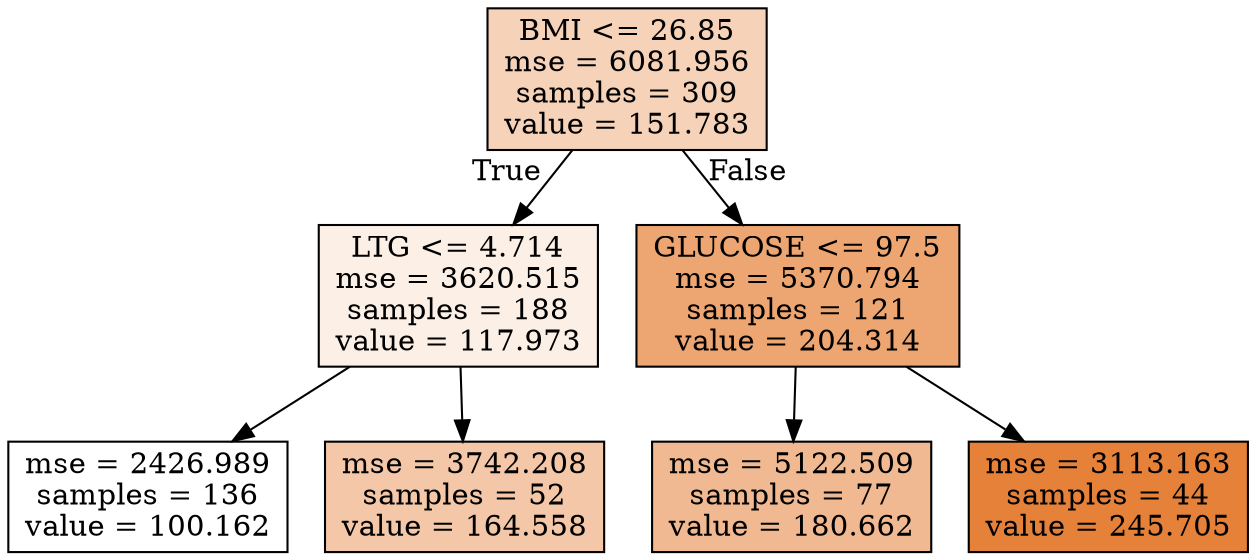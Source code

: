 digraph Tree {
node [shape=box, style="filled", color="black"] ;
0 [label="BMI <= 26.85\nmse = 6081.956\nsamples = 309\nvalue = 151.783", fillcolor="#e581395a"] ;
1 [label="LTG <= 4.714\nmse = 3620.515\nsamples = 188\nvalue = 117.973", fillcolor="#e581391f"] ;
0 -> 1 [labeldistance=2.5, labelangle=45, headlabel="True"] ;
2 [label="mse = 2426.989\nsamples = 136\nvalue = 100.162", fillcolor="#e5813900"] ;
1 -> 2 ;
3 [label="mse = 3742.208\nsamples = 52\nvalue = 164.558", fillcolor="#e5813971"] ;
1 -> 3 ;
4 [label="GLUCOSE <= 97.5\nmse = 5370.794\nsamples = 121\nvalue = 204.314", fillcolor="#e58139b6"] ;
0 -> 4 [labeldistance=2.5, labelangle=-45, headlabel="False"] ;
5 [label="mse = 5122.509\nsamples = 77\nvalue = 180.662", fillcolor="#e581398d"] ;
4 -> 5 ;
6 [label="mse = 3113.163\nsamples = 44\nvalue = 245.705", fillcolor="#e58139ff"] ;
4 -> 6 ;
}